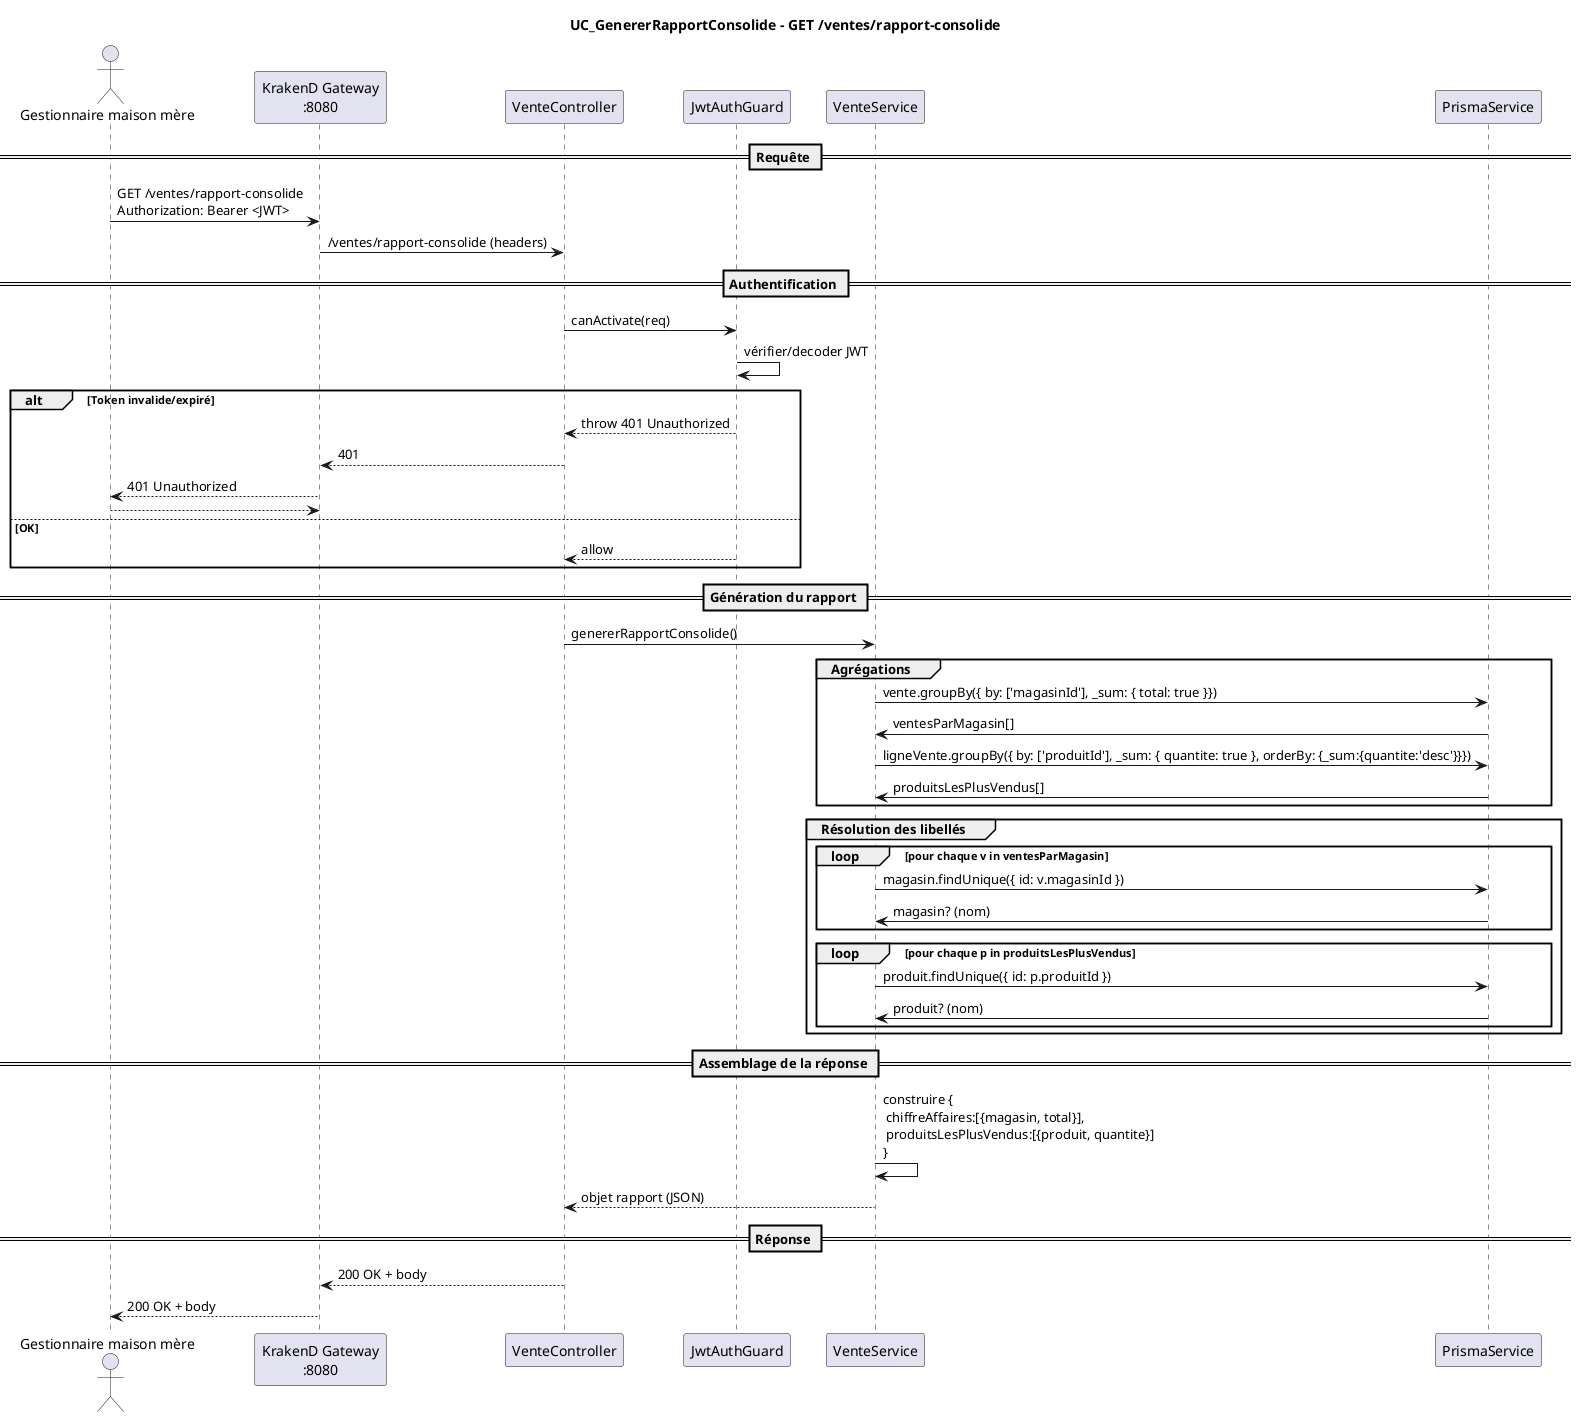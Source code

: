@startuml
title UC_GenererRapportConsolide – GET /ventes/rapport-consolide

actor "Gestionnaire maison mère" as User
participant "KrakenD Gateway\n:8080" as Gateway
participant "VenteController" as Controller
participant "JwtAuthGuard" as Guard
participant "VenteService" as Service
participant "PrismaService" as Prisma

== Requête ==
User -> Gateway: GET /ventes/rapport-consolide\nAuthorization: Bearer <JWT>
Gateway -> Controller: /ventes/rapport-consolide (headers)

== Authentification ==
Controller -> Guard: canActivate(req)
Guard -> Guard: vérifier/decoder JWT
alt Token invalide/expiré
  Guard --> Controller: throw 401 Unauthorized
  Controller --> Gateway: 401
  Gateway --> User: 401 Unauthorized
  return
else OK
  Guard --> Controller: allow
end

== Génération du rapport ==
Controller -> Service: genererRapportConsolide()

group Agrégations
  Service -> Prisma: vente.groupBy({ by: ['magasinId'], _sum: { total: true }})
  Service <- Prisma: ventesParMagasin[]

  Service -> Prisma: ligneVente.groupBy({ by: ['produitId'], _sum: { quantite: true }, orderBy: {_sum:{quantite:'desc'}}})
  Service <- Prisma: produitsLesPlusVendus[]
end

group Résolution des libellés
  loop pour chaque v in ventesParMagasin
    Service -> Prisma: magasin.findUnique({ id: v.magasinId })
    Service <- Prisma: magasin? (nom)
  end

  loop pour chaque p in produitsLesPlusVendus
    Service -> Prisma: produit.findUnique({ id: p.produitId })
    Service <- Prisma: produit? (nom)
  end
end

== Assemblage de la réponse ==
Service -> Service: construire {\n chiffreAffaires:[{magasin, total}],\n produitsLesPlusVendus:[{produit, quantite}] \n}
Service --> Controller: objet rapport (JSON)

== Réponse ==
Controller --> Gateway: 200 OK + body
Gateway --> User: 200 OK + body

@enduml
